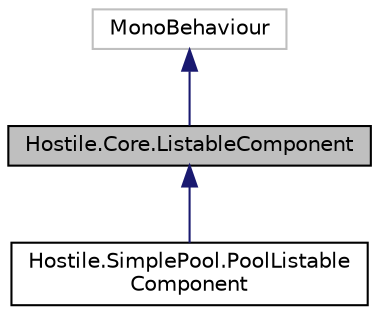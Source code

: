 digraph "Hostile.Core.ListableComponent"
{
  edge [fontname="Helvetica",fontsize="10",labelfontname="Helvetica",labelfontsize="10"];
  node [fontname="Helvetica",fontsize="10",shape=record];
  Node1 [label="Hostile.Core.ListableComponent",height=0.2,width=0.4,color="black", fillcolor="grey75", style="filled" fontcolor="black"];
  Node2 -> Node1 [dir="back",color="midnightblue",fontsize="10",style="solid",fontname="Helvetica"];
  Node2 [label="MonoBehaviour",height=0.2,width=0.4,color="grey75", fillcolor="white", style="filled"];
  Node1 -> Node3 [dir="back",color="midnightblue",fontsize="10",style="solid",fontname="Helvetica"];
  Node3 [label="Hostile.SimplePool.PoolListable\lComponent",height=0.2,width=0.4,color="black", fillcolor="white", style="filled",URL="$class_hostile_1_1_simple_pool_1_1_pool_listable_component.html",tooltip="empty list class used to destinguash the pool lists from another list the objects might be in..."];
}
